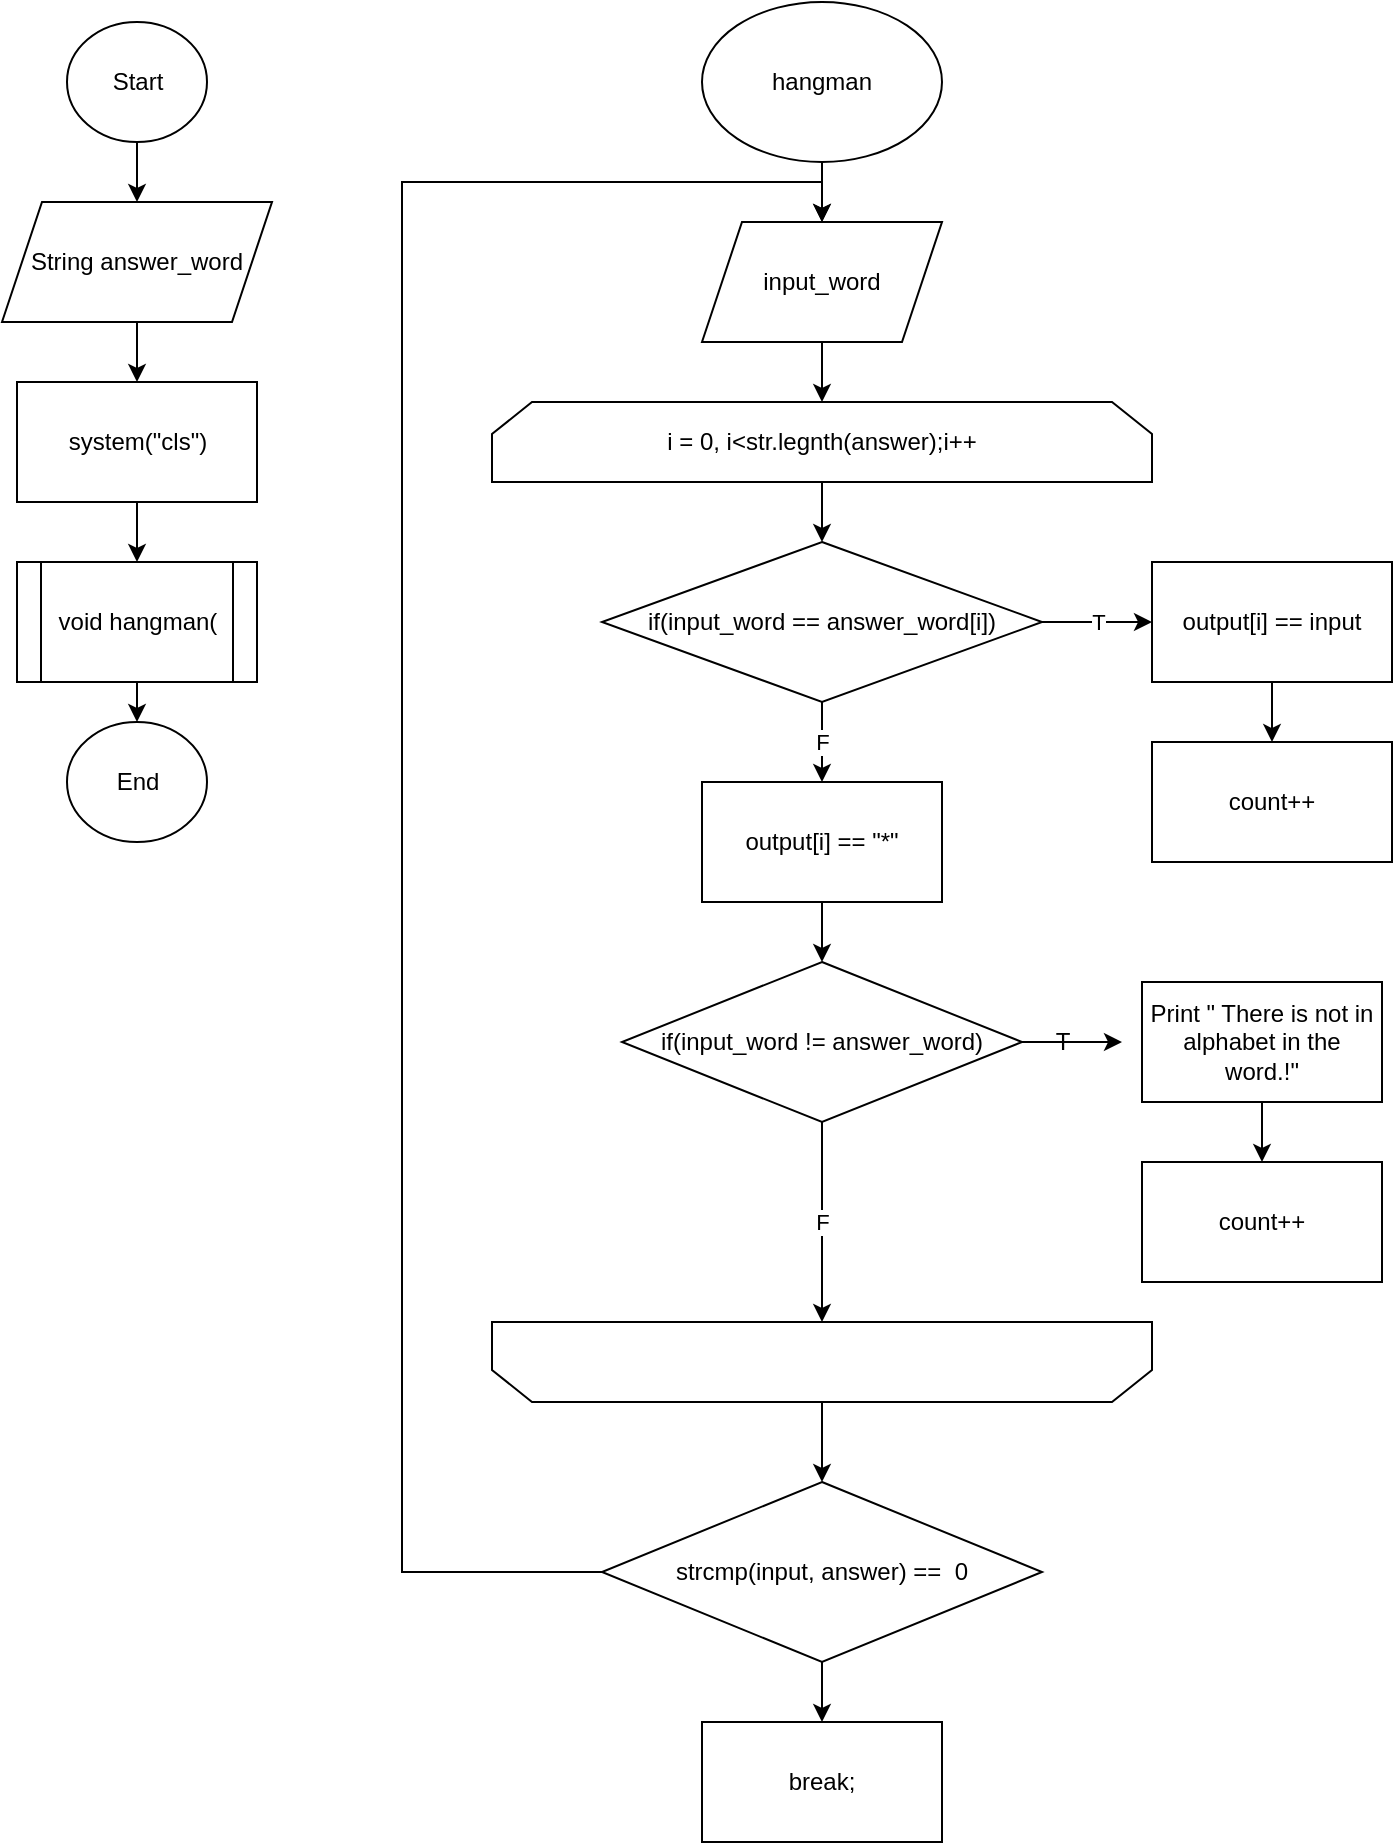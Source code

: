 <mxfile version="18.1.3" type="github">
  <diagram id="C5RBs43oDa-KdzZeNtuy" name="Page-1">
    <mxGraphModel dx="1778" dy="1143" grid="1" gridSize="10" guides="1" tooltips="1" connect="1" arrows="1" fold="1" page="1" pageScale="1" pageWidth="827" pageHeight="1169" math="0" shadow="0">
      <root>
        <mxCell id="WIyWlLk6GJQsqaUBKTNV-0" />
        <mxCell id="WIyWlLk6GJQsqaUBKTNV-1" parent="WIyWlLk6GJQsqaUBKTNV-0" />
        <mxCell id="KY_1HDdjG_0bhDGDs3J_-4" style="edgeStyle=orthogonalEdgeStyle;rounded=0;orthogonalLoop=1;jettySize=auto;html=1;exitX=0.5;exitY=1;exitDx=0;exitDy=0;entryX=0.5;entryY=0;entryDx=0;entryDy=0;" edge="1" parent="WIyWlLk6GJQsqaUBKTNV-1" source="KY_1HDdjG_0bhDGDs3J_-0" target="KY_1HDdjG_0bhDGDs3J_-1">
          <mxGeometry relative="1" as="geometry" />
        </mxCell>
        <mxCell id="KY_1HDdjG_0bhDGDs3J_-0" value="Start" style="ellipse;whiteSpace=wrap;html=1;" vertex="1" parent="WIyWlLk6GJQsqaUBKTNV-1">
          <mxGeometry x="62.5" y="30" width="70" height="60" as="geometry" />
        </mxCell>
        <mxCell id="KY_1HDdjG_0bhDGDs3J_-5" style="edgeStyle=orthogonalEdgeStyle;rounded=0;orthogonalLoop=1;jettySize=auto;html=1;exitX=0.5;exitY=1;exitDx=0;exitDy=0;entryX=0.5;entryY=0;entryDx=0;entryDy=0;" edge="1" parent="WIyWlLk6GJQsqaUBKTNV-1" source="KY_1HDdjG_0bhDGDs3J_-1" target="KY_1HDdjG_0bhDGDs3J_-2">
          <mxGeometry relative="1" as="geometry" />
        </mxCell>
        <mxCell id="KY_1HDdjG_0bhDGDs3J_-1" value="String answer_word" style="shape=parallelogram;perimeter=parallelogramPerimeter;whiteSpace=wrap;html=1;fixedSize=1;" vertex="1" parent="WIyWlLk6GJQsqaUBKTNV-1">
          <mxGeometry x="30" y="120" width="135" height="60" as="geometry" />
        </mxCell>
        <mxCell id="KY_1HDdjG_0bhDGDs3J_-6" style="edgeStyle=orthogonalEdgeStyle;rounded=0;orthogonalLoop=1;jettySize=auto;html=1;exitX=0.5;exitY=1;exitDx=0;exitDy=0;entryX=0.5;entryY=0;entryDx=0;entryDy=0;" edge="1" parent="WIyWlLk6GJQsqaUBKTNV-1" source="KY_1HDdjG_0bhDGDs3J_-2" target="KY_1HDdjG_0bhDGDs3J_-3">
          <mxGeometry relative="1" as="geometry" />
        </mxCell>
        <mxCell id="KY_1HDdjG_0bhDGDs3J_-2" value="system(&quot;cls&quot;)" style="rounded=0;whiteSpace=wrap;html=1;" vertex="1" parent="WIyWlLk6GJQsqaUBKTNV-1">
          <mxGeometry x="37.5" y="210" width="120" height="60" as="geometry" />
        </mxCell>
        <mxCell id="KY_1HDdjG_0bhDGDs3J_-7" style="edgeStyle=orthogonalEdgeStyle;rounded=0;orthogonalLoop=1;jettySize=auto;html=1;exitX=0.5;exitY=1;exitDx=0;exitDy=0;" edge="1" parent="WIyWlLk6GJQsqaUBKTNV-1" source="KY_1HDdjG_0bhDGDs3J_-3">
          <mxGeometry relative="1" as="geometry">
            <mxPoint x="97.5" y="360" as="targetPoint" />
          </mxGeometry>
        </mxCell>
        <mxCell id="KY_1HDdjG_0bhDGDs3J_-11" style="edgeStyle=orthogonalEdgeStyle;rounded=0;orthogonalLoop=1;jettySize=auto;html=1;exitX=0.5;exitY=1;exitDx=0;exitDy=0;entryX=0.5;entryY=0;entryDx=0;entryDy=0;" edge="1" parent="WIyWlLk6GJQsqaUBKTNV-1" source="KY_1HDdjG_0bhDGDs3J_-3" target="KY_1HDdjG_0bhDGDs3J_-10">
          <mxGeometry relative="1" as="geometry" />
        </mxCell>
        <mxCell id="KY_1HDdjG_0bhDGDs3J_-3" value="void hangman(" style="shape=process;whiteSpace=wrap;html=1;backgroundOutline=1;" vertex="1" parent="WIyWlLk6GJQsqaUBKTNV-1">
          <mxGeometry x="37.5" y="300" width="120" height="60" as="geometry" />
        </mxCell>
        <mxCell id="KY_1HDdjG_0bhDGDs3J_-10" value="End" style="ellipse;whiteSpace=wrap;html=1;" vertex="1" parent="WIyWlLk6GJQsqaUBKTNV-1">
          <mxGeometry x="62.5" y="380" width="70" height="60" as="geometry" />
        </mxCell>
        <mxCell id="KY_1HDdjG_0bhDGDs3J_-13" style="edgeStyle=orthogonalEdgeStyle;rounded=0;orthogonalLoop=1;jettySize=auto;html=1;exitX=0.5;exitY=1;exitDx=0;exitDy=0;entryX=0.5;entryY=0;entryDx=0;entryDy=0;" edge="1" parent="WIyWlLk6GJQsqaUBKTNV-1" source="KY_1HDdjG_0bhDGDs3J_-12" target="KY_1HDdjG_0bhDGDs3J_-14">
          <mxGeometry relative="1" as="geometry">
            <mxPoint x="440" y="140" as="targetPoint" />
          </mxGeometry>
        </mxCell>
        <mxCell id="KY_1HDdjG_0bhDGDs3J_-12" value="hangman" style="ellipse;whiteSpace=wrap;html=1;" vertex="1" parent="WIyWlLk6GJQsqaUBKTNV-1">
          <mxGeometry x="380" y="20" width="120" height="80" as="geometry" />
        </mxCell>
        <mxCell id="KY_1HDdjG_0bhDGDs3J_-23" style="edgeStyle=orthogonalEdgeStyle;rounded=0;orthogonalLoop=1;jettySize=auto;html=1;exitX=0.5;exitY=1;exitDx=0;exitDy=0;entryX=0.5;entryY=0;entryDx=0;entryDy=0;" edge="1" parent="WIyWlLk6GJQsqaUBKTNV-1" source="KY_1HDdjG_0bhDGDs3J_-14" target="KY_1HDdjG_0bhDGDs3J_-22">
          <mxGeometry relative="1" as="geometry" />
        </mxCell>
        <mxCell id="KY_1HDdjG_0bhDGDs3J_-14" value="input_word" style="shape=parallelogram;perimeter=parallelogramPerimeter;whiteSpace=wrap;html=1;fixedSize=1;" vertex="1" parent="WIyWlLk6GJQsqaUBKTNV-1">
          <mxGeometry x="380" y="130" width="120" height="60" as="geometry" />
        </mxCell>
        <mxCell id="KY_1HDdjG_0bhDGDs3J_-25" style="edgeStyle=orthogonalEdgeStyle;rounded=0;orthogonalLoop=1;jettySize=auto;html=1;exitX=0.5;exitY=1;exitDx=0;exitDy=0;entryX=0.5;entryY=0;entryDx=0;entryDy=0;" edge="1" parent="WIyWlLk6GJQsqaUBKTNV-1" source="KY_1HDdjG_0bhDGDs3J_-35" target="KY_1HDdjG_0bhDGDs3J_-19">
          <mxGeometry relative="1" as="geometry">
            <mxPoint x="440" y="490" as="sourcePoint" />
          </mxGeometry>
        </mxCell>
        <mxCell id="KY_1HDdjG_0bhDGDs3J_-26" value="T" style="edgeStyle=orthogonalEdgeStyle;rounded=0;orthogonalLoop=1;jettySize=auto;html=1;exitX=1;exitY=0.5;exitDx=0;exitDy=0;entryX=0;entryY=0.5;entryDx=0;entryDy=0;" edge="1" parent="WIyWlLk6GJQsqaUBKTNV-1" source="KY_1HDdjG_0bhDGDs3J_-16" target="KY_1HDdjG_0bhDGDs3J_-27">
          <mxGeometry relative="1" as="geometry">
            <mxPoint x="600" y="330" as="targetPoint" />
          </mxGeometry>
        </mxCell>
        <mxCell id="KY_1HDdjG_0bhDGDs3J_-34" value="F" style="edgeStyle=orthogonalEdgeStyle;rounded=0;orthogonalLoop=1;jettySize=auto;html=1;exitX=0.5;exitY=1;exitDx=0;exitDy=0;entryX=0.5;entryY=0;entryDx=0;entryDy=0;" edge="1" parent="WIyWlLk6GJQsqaUBKTNV-1" source="KY_1HDdjG_0bhDGDs3J_-16" target="KY_1HDdjG_0bhDGDs3J_-35">
          <mxGeometry relative="1" as="geometry">
            <mxPoint x="440" y="400" as="targetPoint" />
          </mxGeometry>
        </mxCell>
        <mxCell id="KY_1HDdjG_0bhDGDs3J_-16" value="if(input_word == answer_word[i])" style="rhombus;whiteSpace=wrap;html=1;" vertex="1" parent="WIyWlLk6GJQsqaUBKTNV-1">
          <mxGeometry x="330" y="290" width="220" height="80" as="geometry" />
        </mxCell>
        <mxCell id="KY_1HDdjG_0bhDGDs3J_-28" style="edgeStyle=orthogonalEdgeStyle;rounded=0;orthogonalLoop=1;jettySize=auto;html=1;exitX=1;exitY=0.5;exitDx=0;exitDy=0;" edge="1" parent="WIyWlLk6GJQsqaUBKTNV-1" source="KY_1HDdjG_0bhDGDs3J_-19">
          <mxGeometry relative="1" as="geometry">
            <mxPoint x="590" y="540" as="targetPoint" />
          </mxGeometry>
        </mxCell>
        <mxCell id="KY_1HDdjG_0bhDGDs3J_-40" value="F" style="edgeStyle=orthogonalEdgeStyle;rounded=0;orthogonalLoop=1;jettySize=auto;html=1;exitX=0.5;exitY=1;exitDx=0;exitDy=0;entryX=0.5;entryY=1;entryDx=0;entryDy=0;" edge="1" parent="WIyWlLk6GJQsqaUBKTNV-1" source="KY_1HDdjG_0bhDGDs3J_-19" target="KY_1HDdjG_0bhDGDs3J_-39">
          <mxGeometry relative="1" as="geometry" />
        </mxCell>
        <mxCell id="KY_1HDdjG_0bhDGDs3J_-19" value="if(input_word != answer_word)" style="rhombus;whiteSpace=wrap;html=1;" vertex="1" parent="WIyWlLk6GJQsqaUBKTNV-1">
          <mxGeometry x="340" y="500" width="200" height="80" as="geometry" />
        </mxCell>
        <mxCell id="KY_1HDdjG_0bhDGDs3J_-24" style="edgeStyle=orthogonalEdgeStyle;rounded=0;orthogonalLoop=1;jettySize=auto;html=1;exitX=0.5;exitY=1;exitDx=0;exitDy=0;entryX=0.5;entryY=0;entryDx=0;entryDy=0;" edge="1" parent="WIyWlLk6GJQsqaUBKTNV-1" source="KY_1HDdjG_0bhDGDs3J_-22" target="KY_1HDdjG_0bhDGDs3J_-16">
          <mxGeometry relative="1" as="geometry" />
        </mxCell>
        <mxCell id="KY_1HDdjG_0bhDGDs3J_-22" value="i = 0, i&amp;lt;str.legnth(answer);i++" style="shape=loopLimit;whiteSpace=wrap;html=1;" vertex="1" parent="WIyWlLk6GJQsqaUBKTNV-1">
          <mxGeometry x="275" y="220" width="330" height="40" as="geometry" />
        </mxCell>
        <mxCell id="KY_1HDdjG_0bhDGDs3J_-32" style="edgeStyle=orthogonalEdgeStyle;rounded=0;orthogonalLoop=1;jettySize=auto;html=1;exitX=0.5;exitY=1;exitDx=0;exitDy=0;entryX=0.5;entryY=0;entryDx=0;entryDy=0;" edge="1" parent="WIyWlLk6GJQsqaUBKTNV-1" source="KY_1HDdjG_0bhDGDs3J_-27" target="KY_1HDdjG_0bhDGDs3J_-31">
          <mxGeometry relative="1" as="geometry" />
        </mxCell>
        <mxCell id="KY_1HDdjG_0bhDGDs3J_-27" value="output[i] == input" style="rounded=0;whiteSpace=wrap;html=1;" vertex="1" parent="WIyWlLk6GJQsqaUBKTNV-1">
          <mxGeometry x="605" y="300" width="120" height="60" as="geometry" />
        </mxCell>
        <mxCell id="KY_1HDdjG_0bhDGDs3J_-36" style="edgeStyle=orthogonalEdgeStyle;rounded=0;orthogonalLoop=1;jettySize=auto;html=1;exitX=0.5;exitY=1;exitDx=0;exitDy=0;entryX=0.5;entryY=0;entryDx=0;entryDy=0;" edge="1" parent="WIyWlLk6GJQsqaUBKTNV-1" source="KY_1HDdjG_0bhDGDs3J_-29" target="KY_1HDdjG_0bhDGDs3J_-37">
          <mxGeometry relative="1" as="geometry">
            <mxPoint x="660" y="600" as="targetPoint" />
          </mxGeometry>
        </mxCell>
        <mxCell id="KY_1HDdjG_0bhDGDs3J_-29" value="Print &quot; There is not in alphabet in the word.!&quot;" style="rounded=0;whiteSpace=wrap;html=1;" vertex="1" parent="WIyWlLk6GJQsqaUBKTNV-1">
          <mxGeometry x="600" y="510" width="120" height="60" as="geometry" />
        </mxCell>
        <mxCell id="KY_1HDdjG_0bhDGDs3J_-31" value="count++" style="rounded=0;whiteSpace=wrap;html=1;" vertex="1" parent="WIyWlLk6GJQsqaUBKTNV-1">
          <mxGeometry x="605" y="390" width="120" height="60" as="geometry" />
        </mxCell>
        <mxCell id="KY_1HDdjG_0bhDGDs3J_-35" value="output[i] == &quot;*&quot;" style="rounded=0;whiteSpace=wrap;html=1;" vertex="1" parent="WIyWlLk6GJQsqaUBKTNV-1">
          <mxGeometry x="380" y="410" width="120" height="60" as="geometry" />
        </mxCell>
        <mxCell id="KY_1HDdjG_0bhDGDs3J_-37" value="count++" style="rounded=0;whiteSpace=wrap;html=1;" vertex="1" parent="WIyWlLk6GJQsqaUBKTNV-1">
          <mxGeometry x="600" y="600" width="120" height="60" as="geometry" />
        </mxCell>
        <mxCell id="KY_1HDdjG_0bhDGDs3J_-42" style="edgeStyle=orthogonalEdgeStyle;rounded=0;orthogonalLoop=1;jettySize=auto;html=1;exitX=0.5;exitY=0;exitDx=0;exitDy=0;entryX=0.5;entryY=0;entryDx=0;entryDy=0;" edge="1" parent="WIyWlLk6GJQsqaUBKTNV-1" source="KY_1HDdjG_0bhDGDs3J_-39" target="KY_1HDdjG_0bhDGDs3J_-41">
          <mxGeometry relative="1" as="geometry" />
        </mxCell>
        <mxCell id="KY_1HDdjG_0bhDGDs3J_-39" value="" style="shape=loopLimit;whiteSpace=wrap;html=1;rotation=-180;" vertex="1" parent="WIyWlLk6GJQsqaUBKTNV-1">
          <mxGeometry x="275" y="680" width="330" height="40" as="geometry" />
        </mxCell>
        <mxCell id="KY_1HDdjG_0bhDGDs3J_-44" style="edgeStyle=orthogonalEdgeStyle;rounded=0;orthogonalLoop=1;jettySize=auto;html=1;exitX=0.5;exitY=1;exitDx=0;exitDy=0;entryX=0.5;entryY=0;entryDx=0;entryDy=0;" edge="1" parent="WIyWlLk6GJQsqaUBKTNV-1" source="KY_1HDdjG_0bhDGDs3J_-41" target="KY_1HDdjG_0bhDGDs3J_-47">
          <mxGeometry relative="1" as="geometry">
            <mxPoint x="440" y="900" as="targetPoint" />
          </mxGeometry>
        </mxCell>
        <mxCell id="KY_1HDdjG_0bhDGDs3J_-46" style="edgeStyle=orthogonalEdgeStyle;rounded=0;orthogonalLoop=1;jettySize=auto;html=1;exitX=0;exitY=0.5;exitDx=0;exitDy=0;entryX=0.5;entryY=0;entryDx=0;entryDy=0;" edge="1" parent="WIyWlLk6GJQsqaUBKTNV-1" source="KY_1HDdjG_0bhDGDs3J_-41" target="KY_1HDdjG_0bhDGDs3J_-14">
          <mxGeometry relative="1" as="geometry">
            <Array as="points">
              <mxPoint x="230" y="805" />
              <mxPoint x="230" y="110" />
              <mxPoint x="440" y="110" />
            </Array>
          </mxGeometry>
        </mxCell>
        <mxCell id="KY_1HDdjG_0bhDGDs3J_-41" value="strcmp(input, answer) ==&amp;nbsp; 0" style="rhombus;whiteSpace=wrap;html=1;" vertex="1" parent="WIyWlLk6GJQsqaUBKTNV-1">
          <mxGeometry x="330" y="760" width="220" height="90" as="geometry" />
        </mxCell>
        <mxCell id="KY_1HDdjG_0bhDGDs3J_-45" value="T" style="text;html=1;align=center;verticalAlign=middle;resizable=0;points=[];autosize=1;strokeColor=none;fillColor=none;" vertex="1" parent="WIyWlLk6GJQsqaUBKTNV-1">
          <mxGeometry x="550" y="530" width="20" height="20" as="geometry" />
        </mxCell>
        <mxCell id="KY_1HDdjG_0bhDGDs3J_-47" value="break;" style="rounded=0;whiteSpace=wrap;html=1;" vertex="1" parent="WIyWlLk6GJQsqaUBKTNV-1">
          <mxGeometry x="380" y="880" width="120" height="60" as="geometry" />
        </mxCell>
      </root>
    </mxGraphModel>
  </diagram>
</mxfile>

